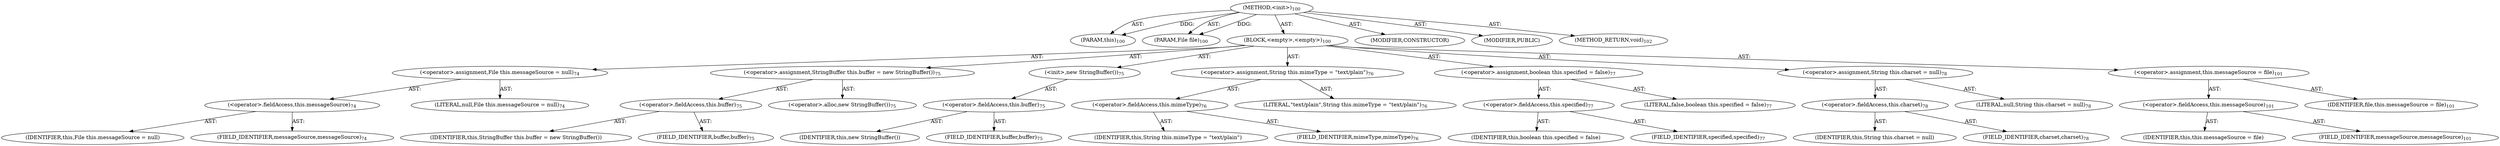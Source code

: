 digraph "&lt;init&gt;" {  
"111669149698" [label = <(METHOD,&lt;init&gt;)<SUB>100</SUB>> ]
"115964116999" [label = <(PARAM,this)<SUB>100</SUB>> ]
"115964117000" [label = <(PARAM,File file)<SUB>100</SUB>> ]
"25769803778" [label = <(BLOCK,&lt;empty&gt;,&lt;empty&gt;)<SUB>100</SUB>> ]
"30064771099" [label = <(&lt;operator&gt;.assignment,File this.messageSource = null)<SUB>74</SUB>> ]
"30064771100" [label = <(&lt;operator&gt;.fieldAccess,this.messageSource)<SUB>74</SUB>> ]
"68719476755" [label = <(IDENTIFIER,this,File this.messageSource = null)> ]
"55834574860" [label = <(FIELD_IDENTIFIER,messageSource,messageSource)<SUB>74</SUB>> ]
"90194313224" [label = <(LITERAL,null,File this.messageSource = null)<SUB>74</SUB>> ]
"30064771101" [label = <(&lt;operator&gt;.assignment,StringBuffer this.buffer = new StringBuffer())<SUB>75</SUB>> ]
"30064771102" [label = <(&lt;operator&gt;.fieldAccess,this.buffer)<SUB>75</SUB>> ]
"68719476756" [label = <(IDENTIFIER,this,StringBuffer this.buffer = new StringBuffer())> ]
"55834574861" [label = <(FIELD_IDENTIFIER,buffer,buffer)<SUB>75</SUB>> ]
"30064771103" [label = <(&lt;operator&gt;.alloc,new StringBuffer())<SUB>75</SUB>> ]
"30064771104" [label = <(&lt;init&gt;,new StringBuffer())<SUB>75</SUB>> ]
"30064771105" [label = <(&lt;operator&gt;.fieldAccess,this.buffer)<SUB>75</SUB>> ]
"68719476757" [label = <(IDENTIFIER,this,new StringBuffer())> ]
"55834574862" [label = <(FIELD_IDENTIFIER,buffer,buffer)<SUB>75</SUB>> ]
"30064771106" [label = <(&lt;operator&gt;.assignment,String this.mimeType = &quot;text/plain&quot;)<SUB>76</SUB>> ]
"30064771107" [label = <(&lt;operator&gt;.fieldAccess,this.mimeType)<SUB>76</SUB>> ]
"68719476758" [label = <(IDENTIFIER,this,String this.mimeType = &quot;text/plain&quot;)> ]
"55834574863" [label = <(FIELD_IDENTIFIER,mimeType,mimeType)<SUB>76</SUB>> ]
"90194313225" [label = <(LITERAL,&quot;text/plain&quot;,String this.mimeType = &quot;text/plain&quot;)<SUB>76</SUB>> ]
"30064771108" [label = <(&lt;operator&gt;.assignment,boolean this.specified = false)<SUB>77</SUB>> ]
"30064771109" [label = <(&lt;operator&gt;.fieldAccess,this.specified)<SUB>77</SUB>> ]
"68719476759" [label = <(IDENTIFIER,this,boolean this.specified = false)> ]
"55834574864" [label = <(FIELD_IDENTIFIER,specified,specified)<SUB>77</SUB>> ]
"90194313226" [label = <(LITERAL,false,boolean this.specified = false)<SUB>77</SUB>> ]
"30064771110" [label = <(&lt;operator&gt;.assignment,String this.charset = null)<SUB>78</SUB>> ]
"30064771111" [label = <(&lt;operator&gt;.fieldAccess,this.charset)<SUB>78</SUB>> ]
"68719476760" [label = <(IDENTIFIER,this,String this.charset = null)> ]
"55834574865" [label = <(FIELD_IDENTIFIER,charset,charset)<SUB>78</SUB>> ]
"90194313227" [label = <(LITERAL,null,String this.charset = null)<SUB>78</SUB>> ]
"30064771112" [label = <(&lt;operator&gt;.assignment,this.messageSource = file)<SUB>101</SUB>> ]
"30064771113" [label = <(&lt;operator&gt;.fieldAccess,this.messageSource)<SUB>101</SUB>> ]
"68719476761" [label = <(IDENTIFIER,this,this.messageSource = file)> ]
"55834574866" [label = <(FIELD_IDENTIFIER,messageSource,messageSource)<SUB>101</SUB>> ]
"68719476762" [label = <(IDENTIFIER,file,this.messageSource = file)<SUB>101</SUB>> ]
"133143986185" [label = <(MODIFIER,CONSTRUCTOR)> ]
"133143986186" [label = <(MODIFIER,PUBLIC)> ]
"128849018882" [label = <(METHOD_RETURN,void)<SUB>102</SUB>> ]
  "111669149698" -> "115964116999"  [ label = "AST: "] 
  "111669149698" -> "115964117000"  [ label = "AST: "] 
  "111669149698" -> "25769803778"  [ label = "AST: "] 
  "111669149698" -> "133143986185"  [ label = "AST: "] 
  "111669149698" -> "133143986186"  [ label = "AST: "] 
  "111669149698" -> "128849018882"  [ label = "AST: "] 
  "25769803778" -> "30064771099"  [ label = "AST: "] 
  "25769803778" -> "30064771101"  [ label = "AST: "] 
  "25769803778" -> "30064771104"  [ label = "AST: "] 
  "25769803778" -> "30064771106"  [ label = "AST: "] 
  "25769803778" -> "30064771108"  [ label = "AST: "] 
  "25769803778" -> "30064771110"  [ label = "AST: "] 
  "25769803778" -> "30064771112"  [ label = "AST: "] 
  "30064771099" -> "30064771100"  [ label = "AST: "] 
  "30064771099" -> "90194313224"  [ label = "AST: "] 
  "30064771100" -> "68719476755"  [ label = "AST: "] 
  "30064771100" -> "55834574860"  [ label = "AST: "] 
  "30064771101" -> "30064771102"  [ label = "AST: "] 
  "30064771101" -> "30064771103"  [ label = "AST: "] 
  "30064771102" -> "68719476756"  [ label = "AST: "] 
  "30064771102" -> "55834574861"  [ label = "AST: "] 
  "30064771104" -> "30064771105"  [ label = "AST: "] 
  "30064771105" -> "68719476757"  [ label = "AST: "] 
  "30064771105" -> "55834574862"  [ label = "AST: "] 
  "30064771106" -> "30064771107"  [ label = "AST: "] 
  "30064771106" -> "90194313225"  [ label = "AST: "] 
  "30064771107" -> "68719476758"  [ label = "AST: "] 
  "30064771107" -> "55834574863"  [ label = "AST: "] 
  "30064771108" -> "30064771109"  [ label = "AST: "] 
  "30064771108" -> "90194313226"  [ label = "AST: "] 
  "30064771109" -> "68719476759"  [ label = "AST: "] 
  "30064771109" -> "55834574864"  [ label = "AST: "] 
  "30064771110" -> "30064771111"  [ label = "AST: "] 
  "30064771110" -> "90194313227"  [ label = "AST: "] 
  "30064771111" -> "68719476760"  [ label = "AST: "] 
  "30064771111" -> "55834574865"  [ label = "AST: "] 
  "30064771112" -> "30064771113"  [ label = "AST: "] 
  "30064771112" -> "68719476762"  [ label = "AST: "] 
  "30064771113" -> "68719476761"  [ label = "AST: "] 
  "30064771113" -> "55834574866"  [ label = "AST: "] 
  "111669149698" -> "115964116999"  [ label = "DDG: "] 
  "111669149698" -> "115964117000"  [ label = "DDG: "] 
}
